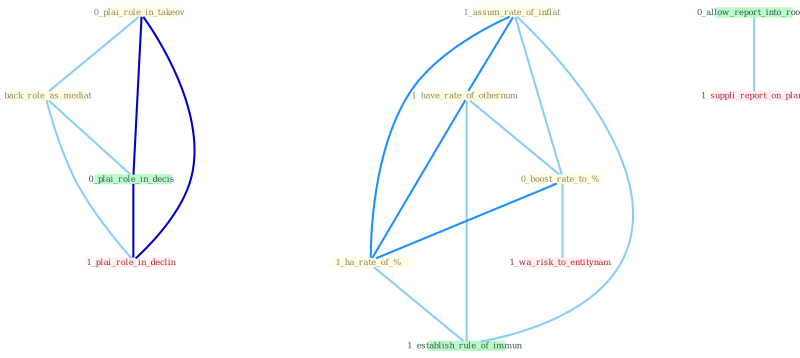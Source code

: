 Graph G{ 
    node
    [shape=polygon,style=filled,width=.5,height=.06,color="#BDFCC9",fixedsize=true,fontsize=4,
    fontcolor="#2f4f4f"];
    {node
    [color="#ffffe0", fontcolor="#8b7d6b"] "0_plai_role_in_takeov " "1_assum_rate_of_inflat " "1_have_rate_of_othernum " "0_boost_rate_to_% " "1_back_role_as_mediat " "1_ha_rate_of_% "}
{node [color="#fff0f5", fontcolor="#b22222"] "1_wa_risk_to_entitynam " "1_plai_role_in_declin " "1_suppli_report_on_plan "}
edge [color="#B0E2FF"];

	"0_plai_role_in_takeov " -- "1_back_role_as_mediat " [w="1", color="#87cefa" ];
	"0_plai_role_in_takeov " -- "0_plai_role_in_decis " [w="3", color="#0000cd" , len=0.6];
	"0_plai_role_in_takeov " -- "1_plai_role_in_declin " [w="3", color="#0000cd" , len=0.6];
	"1_assum_rate_of_inflat " -- "1_have_rate_of_othernum " [w="2", color="#1e90ff" , len=0.8];
	"1_assum_rate_of_inflat " -- "0_boost_rate_to_% " [w="1", color="#87cefa" ];
	"1_assum_rate_of_inflat " -- "1_ha_rate_of_% " [w="2", color="#1e90ff" , len=0.8];
	"1_assum_rate_of_inflat " -- "1_establish_rule_of_immun " [w="1", color="#87cefa" ];
	"1_have_rate_of_othernum " -- "0_boost_rate_to_% " [w="1", color="#87cefa" ];
	"1_have_rate_of_othernum " -- "1_ha_rate_of_% " [w="2", color="#1e90ff" , len=0.8];
	"1_have_rate_of_othernum " -- "1_establish_rule_of_immun " [w="1", color="#87cefa" ];
	"0_boost_rate_to_% " -- "1_ha_rate_of_% " [w="2", color="#1e90ff" , len=0.8];
	"0_boost_rate_to_% " -- "1_wa_risk_to_entitynam " [w="1", color="#87cefa" ];
	"1_back_role_as_mediat " -- "0_plai_role_in_decis " [w="1", color="#87cefa" ];
	"1_back_role_as_mediat " -- "1_plai_role_in_declin " [w="1", color="#87cefa" ];
	"1_ha_rate_of_% " -- "1_establish_rule_of_immun " [w="1", color="#87cefa" ];
	"0_plai_role_in_decis " -- "1_plai_role_in_declin " [w="3", color="#0000cd" , len=0.6];
	"0_allow_report_into_room " -- "1_suppli_report_on_plan " [w="1", color="#87cefa" ];
}